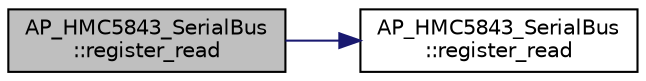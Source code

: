digraph "AP_HMC5843_SerialBus::register_read"
{
 // INTERACTIVE_SVG=YES
  edge [fontname="Helvetica",fontsize="10",labelfontname="Helvetica",labelfontsize="10"];
  node [fontname="Helvetica",fontsize="10",shape=record];
  rankdir="LR";
  Node1 [label="AP_HMC5843_SerialBus\l::register_read",height=0.2,width=0.4,color="black", fillcolor="grey75", style="filled", fontcolor="black"];
  Node1 -> Node2 [color="midnightblue",fontsize="10",style="solid",fontname="Helvetica"];
  Node2 [label="AP_HMC5843_SerialBus\l::register_read",height=0.2,width=0.4,color="black", fillcolor="white", style="filled",URL="$classAP__HMC5843__SerialBus.html#a368ca8803a412faff13d8bfe0086aee6"];
}
